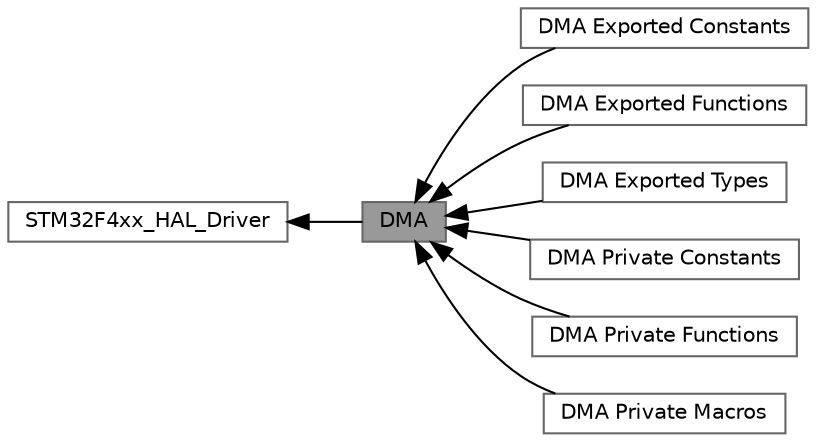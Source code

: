 digraph "DMA"
{
 // LATEX_PDF_SIZE
  bgcolor="transparent";
  edge [fontname=Helvetica,fontsize=10,labelfontname=Helvetica,labelfontsize=10];
  node [fontname=Helvetica,fontsize=10,shape=box,height=0.2,width=0.4];
  rankdir=LR;
  Node1 [id="Node000001",label="DMA",height=0.2,width=0.4,color="gray40", fillcolor="grey60", style="filled", fontcolor="black",tooltip="DMA HAL module driver."];
  Node4 [id="Node000004",label="DMA Exported Constants",height=0.2,width=0.4,color="grey40", fillcolor="white", style="filled",URL="$group__DMA__Exported__Constants.html",tooltip="DMA Exported constants."];
  Node5 [id="Node000005",label="DMA Exported Functions",height=0.2,width=0.4,color="grey40", fillcolor="white", style="filled",URL="$group__DMA__Exported__Functions.html",tooltip="DMA Exported functions."];
  Node3 [id="Node000003",label="DMA Exported Types",height=0.2,width=0.4,color="grey40", fillcolor="white", style="filled",URL="$group__DMA__Exported__Types.html",tooltip="DMA Exported Types."];
  Node6 [id="Node000006",label="DMA Private Constants",height=0.2,width=0.4,color="grey40", fillcolor="white", style="filled",URL="$group__DMA__Private__Constants.html",tooltip="DMA private defines and constants."];
  Node8 [id="Node000008",label="DMA Private Functions",height=0.2,width=0.4,color="grey40", fillcolor="white", style="filled",URL="$group__DMA__Private__Functions.html",tooltip="DMA private functions."];
  Node7 [id="Node000007",label="DMA Private Macros",height=0.2,width=0.4,color="grey40", fillcolor="white", style="filled",URL="$group__DMA__Private__Macros.html",tooltip="DMA private macros."];
  Node2 [id="Node000002",label="STM32F4xx_HAL_Driver",height=0.2,width=0.4,color="grey40", fillcolor="white", style="filled",URL="$group__STM32F4xx__HAL__Driver.html",tooltip=" "];
  Node2->Node1 [shape=plaintext, dir="back", style="solid"];
  Node1->Node3 [shape=plaintext, dir="back", style="solid"];
  Node1->Node4 [shape=plaintext, dir="back", style="solid"];
  Node1->Node5 [shape=plaintext, dir="back", style="solid"];
  Node1->Node6 [shape=plaintext, dir="back", style="solid"];
  Node1->Node7 [shape=plaintext, dir="back", style="solid"];
  Node1->Node8 [shape=plaintext, dir="back", style="solid"];
}
